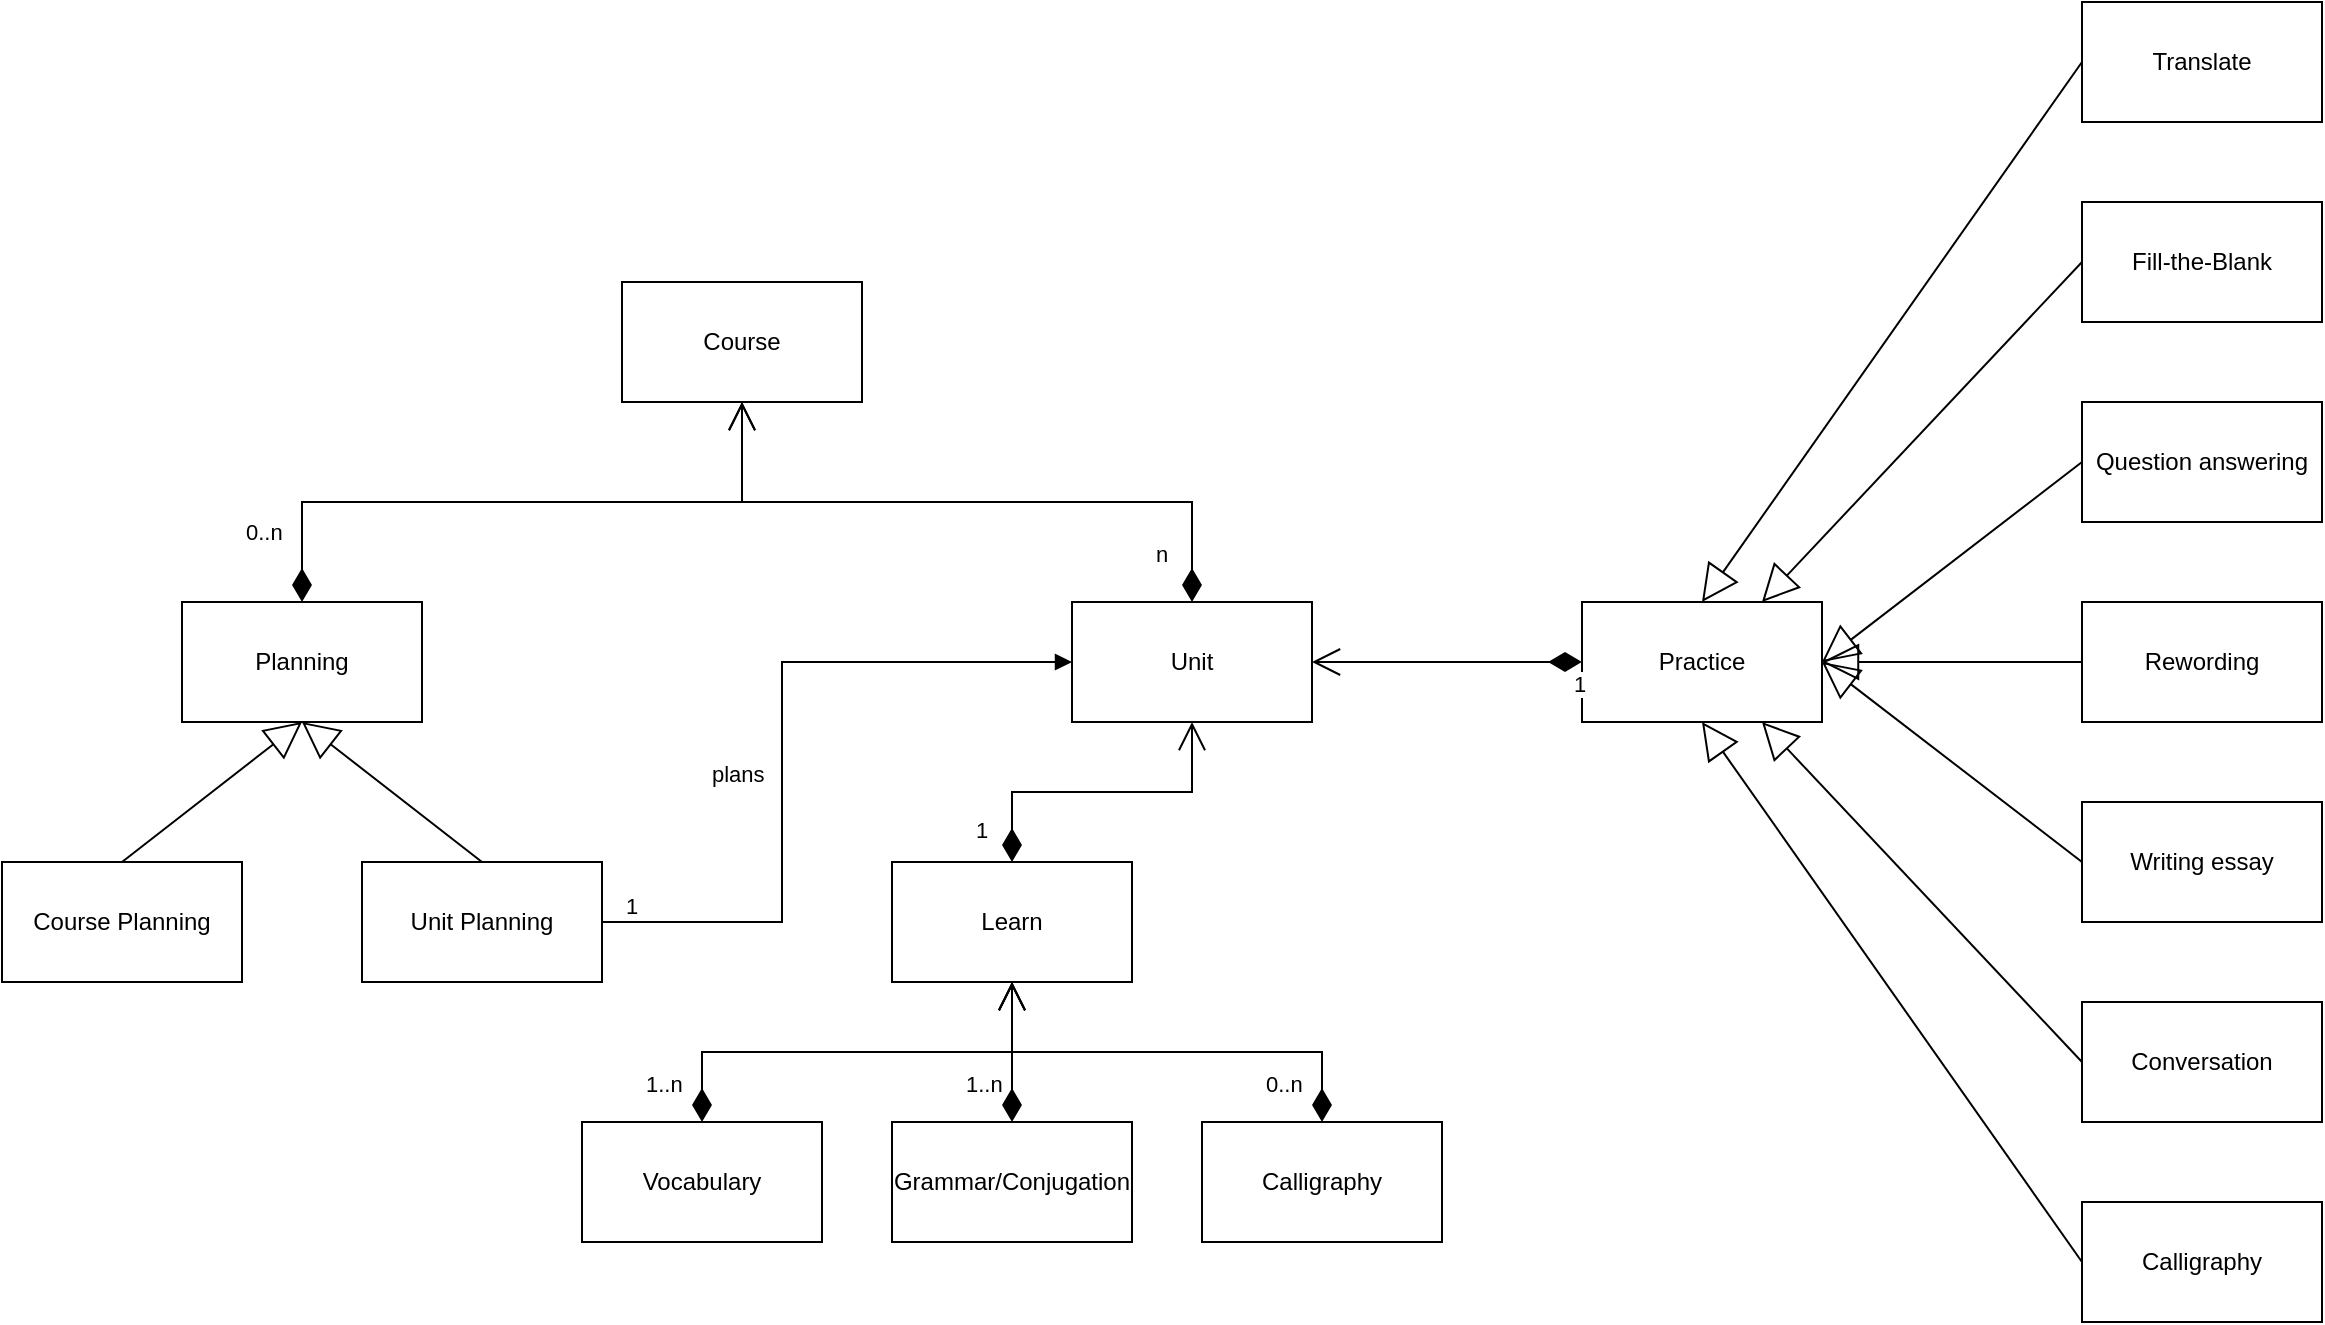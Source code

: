 <mxfile version="27.1.4">
  <diagram name="Page-1" id="YN4dhshL_xB3bCgy-CdZ">
    <mxGraphModel dx="692" dy="612" grid="1" gridSize="10" guides="1" tooltips="1" connect="1" arrows="1" fold="1" page="1" pageScale="1" pageWidth="850" pageHeight="1100" math="0" shadow="0">
      <root>
        <mxCell id="0" />
        <mxCell id="1" parent="0" />
        <mxCell id="HHQeNlt_5kEMV7Xym_RY-1" value="Learn" style="rounded=0;whiteSpace=wrap;html=1;" parent="1" vertex="1">
          <mxGeometry x="485" y="470" width="120" height="60" as="geometry" />
        </mxCell>
        <mxCell id="HHQeNlt_5kEMV7Xym_RY-2" value="Practice" style="rounded=0;whiteSpace=wrap;html=1;" parent="1" vertex="1">
          <mxGeometry x="830" y="340" width="120" height="60" as="geometry" />
        </mxCell>
        <mxCell id="HHQeNlt_5kEMV7Xym_RY-3" value="Planning" style="rounded=0;whiteSpace=wrap;html=1;" parent="1" vertex="1">
          <mxGeometry x="130" y="340" width="120" height="60" as="geometry" />
        </mxCell>
        <mxCell id="HHQeNlt_5kEMV7Xym_RY-4" value="Unit" style="rounded=0;whiteSpace=wrap;html=1;" parent="1" vertex="1">
          <mxGeometry x="575" y="340" width="120" height="60" as="geometry" />
        </mxCell>
        <mxCell id="HHQeNlt_5kEMV7Xym_RY-5" value="Course" style="rounded=0;whiteSpace=wrap;html=1;" parent="1" vertex="1">
          <mxGeometry x="350" y="180" width="120" height="60" as="geometry" />
        </mxCell>
        <mxCell id="HHQeNlt_5kEMV7Xym_RY-6" value="n" style="endArrow=open;html=1;endSize=12;startArrow=diamondThin;startSize=14;startFill=1;edgeStyle=orthogonalEdgeStyle;align=left;verticalAlign=bottom;rounded=0;exitX=0.5;exitY=0;exitDx=0;exitDy=0;entryX=0.5;entryY=1;entryDx=0;entryDy=0;" parent="1" source="HHQeNlt_5kEMV7Xym_RY-4" target="HHQeNlt_5kEMV7Xym_RY-5" edge="1">
          <mxGeometry x="-0.909" y="20" relative="1" as="geometry">
            <mxPoint x="330" y="440" as="sourcePoint" />
            <mxPoint x="490" y="440" as="targetPoint" />
            <mxPoint as="offset" />
          </mxGeometry>
        </mxCell>
        <mxCell id="HHQeNlt_5kEMV7Xym_RY-7" value="0..n" style="endArrow=open;html=1;endSize=12;startArrow=diamondThin;startSize=14;startFill=1;edgeStyle=orthogonalEdgeStyle;align=left;verticalAlign=bottom;rounded=0;exitX=0.5;exitY=0;exitDx=0;exitDy=0;entryX=0.5;entryY=1;entryDx=0;entryDy=0;" parent="1" source="HHQeNlt_5kEMV7Xym_RY-3" target="HHQeNlt_5kEMV7Xym_RY-5" edge="1">
          <mxGeometry x="-0.833" y="30" relative="1" as="geometry">
            <mxPoint x="500" y="360" as="sourcePoint" />
            <mxPoint x="380" y="260" as="targetPoint" />
            <mxPoint as="offset" />
          </mxGeometry>
        </mxCell>
        <mxCell id="HHQeNlt_5kEMV7Xym_RY-8" value="1" style="endArrow=open;html=1;endSize=12;startArrow=diamondThin;startSize=14;startFill=1;edgeStyle=orthogonalEdgeStyle;align=left;verticalAlign=bottom;rounded=0;exitX=0;exitY=0.5;exitDx=0;exitDy=0;entryX=1;entryY=0.5;entryDx=0;entryDy=0;" parent="1" source="HHQeNlt_5kEMV7Xym_RY-2" target="HHQeNlt_5kEMV7Xym_RY-4" edge="1">
          <mxGeometry x="-0.909" y="20" relative="1" as="geometry">
            <mxPoint x="685" y="500" as="sourcePoint" />
            <mxPoint x="555" y="400" as="targetPoint" />
            <mxPoint as="offset" />
          </mxGeometry>
        </mxCell>
        <mxCell id="HHQeNlt_5kEMV7Xym_RY-9" value="1" style="endArrow=open;html=1;endSize=12;startArrow=diamondThin;startSize=14;startFill=1;edgeStyle=orthogonalEdgeStyle;align=left;verticalAlign=bottom;rounded=0;exitX=0.5;exitY=0;exitDx=0;exitDy=0;entryX=0.5;entryY=1;entryDx=0;entryDy=0;" parent="1" source="HHQeNlt_5kEMV7Xym_RY-1" target="HHQeNlt_5kEMV7Xym_RY-4" edge="1">
          <mxGeometry x="-0.909" y="20" relative="1" as="geometry">
            <mxPoint x="695" y="510" as="sourcePoint" />
            <mxPoint x="615" y="420" as="targetPoint" />
            <mxPoint as="offset" />
          </mxGeometry>
        </mxCell>
        <mxCell id="HHQeNlt_5kEMV7Xym_RY-10" value="Course Planning" style="rounded=0;whiteSpace=wrap;html=1;" parent="1" vertex="1">
          <mxGeometry x="40" y="470" width="120" height="60" as="geometry" />
        </mxCell>
        <mxCell id="HHQeNlt_5kEMV7Xym_RY-11" value="Unit Planning" style="rounded=0;whiteSpace=wrap;html=1;" parent="1" vertex="1">
          <mxGeometry x="220" y="470" width="120" height="60" as="geometry" />
        </mxCell>
        <mxCell id="HHQeNlt_5kEMV7Xym_RY-12" value="" style="endArrow=block;endSize=16;endFill=0;html=1;rounded=0;exitX=0.5;exitY=0;exitDx=0;exitDy=0;entryX=0.5;entryY=1;entryDx=0;entryDy=0;" parent="1" source="HHQeNlt_5kEMV7Xym_RY-10" target="HHQeNlt_5kEMV7Xym_RY-3" edge="1">
          <mxGeometry x="-0.154" y="13" width="160" relative="1" as="geometry">
            <mxPoint x="220" y="500" as="sourcePoint" />
            <mxPoint x="380" y="500" as="targetPoint" />
            <mxPoint as="offset" />
          </mxGeometry>
        </mxCell>
        <mxCell id="HHQeNlt_5kEMV7Xym_RY-13" value="" style="endArrow=block;endSize=16;endFill=0;html=1;rounded=0;exitX=0.5;exitY=0;exitDx=0;exitDy=0;entryX=0.5;entryY=1;entryDx=0;entryDy=0;" parent="1" source="HHQeNlt_5kEMV7Xym_RY-11" target="HHQeNlt_5kEMV7Xym_RY-3" edge="1">
          <mxGeometry x="-0.154" y="13" width="160" relative="1" as="geometry">
            <mxPoint x="180" y="560" as="sourcePoint" />
            <mxPoint x="190" y="410" as="targetPoint" />
            <mxPoint as="offset" />
          </mxGeometry>
        </mxCell>
        <mxCell id="HHQeNlt_5kEMV7Xym_RY-14" value="plans" style="endArrow=block;endFill=1;html=1;edgeStyle=orthogonalEdgeStyle;align=left;verticalAlign=top;rounded=0;exitX=1;exitY=0.5;exitDx=0;exitDy=0;entryX=0;entryY=0.5;entryDx=0;entryDy=0;" parent="1" source="HHQeNlt_5kEMV7Xym_RY-11" target="HHQeNlt_5kEMV7Xym_RY-4" edge="1">
          <mxGeometry x="-0.027" y="38" relative="1" as="geometry">
            <mxPoint x="300" y="510" as="sourcePoint" />
            <mxPoint x="460" y="510" as="targetPoint" />
            <Array as="points">
              <mxPoint x="430" y="500" />
              <mxPoint x="430" y="370" />
            </Array>
            <mxPoint x="1" as="offset" />
          </mxGeometry>
        </mxCell>
        <mxCell id="HHQeNlt_5kEMV7Xym_RY-15" value="1" style="edgeLabel;resizable=0;html=1;align=left;verticalAlign=bottom;" parent="HHQeNlt_5kEMV7Xym_RY-14" connectable="0" vertex="1">
          <mxGeometry x="-1" relative="1" as="geometry">
            <mxPoint x="10" as="offset" />
          </mxGeometry>
        </mxCell>
        <mxCell id="HHQeNlt_5kEMV7Xym_RY-16" value="Vocabulary" style="rounded=0;whiteSpace=wrap;html=1;" parent="1" vertex="1">
          <mxGeometry x="330" y="600" width="120" height="60" as="geometry" />
        </mxCell>
        <mxCell id="HHQeNlt_5kEMV7Xym_RY-17" value="Grammar/Conjugation" style="rounded=0;whiteSpace=wrap;html=1;" parent="1" vertex="1">
          <mxGeometry x="485" y="600" width="120" height="60" as="geometry" />
        </mxCell>
        <mxCell id="HHQeNlt_5kEMV7Xym_RY-18" value="Calligraphy" style="rounded=0;whiteSpace=wrap;html=1;" parent="1" vertex="1">
          <mxGeometry x="640" y="600" width="120" height="60" as="geometry" />
        </mxCell>
        <mxCell id="HHQeNlt_5kEMV7Xym_RY-19" value="1..n" style="endArrow=open;html=1;endSize=12;startArrow=diamondThin;startSize=14;startFill=1;edgeStyle=orthogonalEdgeStyle;align=left;verticalAlign=bottom;rounded=0;exitX=0.5;exitY=0;exitDx=0;exitDy=0;entryX=0.5;entryY=1;entryDx=0;entryDy=0;" parent="1" source="HHQeNlt_5kEMV7Xym_RY-16" target="HHQeNlt_5kEMV7Xym_RY-1" edge="1">
          <mxGeometry x="-0.911" y="30" relative="1" as="geometry">
            <mxPoint x="390" y="770" as="sourcePoint" />
            <mxPoint x="480" y="700" as="targetPoint" />
            <mxPoint as="offset" />
          </mxGeometry>
        </mxCell>
        <mxCell id="HHQeNlt_5kEMV7Xym_RY-20" value="1..n" style="endArrow=open;html=1;endSize=12;startArrow=diamondThin;startSize=14;startFill=1;edgeStyle=orthogonalEdgeStyle;align=left;verticalAlign=bottom;rounded=0;exitX=0.5;exitY=0;exitDx=0;exitDy=0;entryX=0.5;entryY=1;entryDx=0;entryDy=0;" parent="1" source="HHQeNlt_5kEMV7Xym_RY-17" target="HHQeNlt_5kEMV7Xym_RY-1" edge="1">
          <mxGeometry x="-0.714" y="25" relative="1" as="geometry">
            <mxPoint x="550" y="780" as="sourcePoint" />
            <mxPoint x="570" y="550" as="targetPoint" />
            <mxPoint as="offset" />
          </mxGeometry>
        </mxCell>
        <mxCell id="HHQeNlt_5kEMV7Xym_RY-21" value="0..n" style="endArrow=open;html=1;endSize=12;startArrow=diamondThin;startSize=14;startFill=1;edgeStyle=orthogonalEdgeStyle;align=left;verticalAlign=bottom;rounded=0;exitX=0.5;exitY=0;exitDx=0;exitDy=0;entryX=0.5;entryY=1;entryDx=0;entryDy=0;" parent="1" source="HHQeNlt_5kEMV7Xym_RY-18" target="HHQeNlt_5kEMV7Xym_RY-1" edge="1">
          <mxGeometry x="-0.421" y="25" relative="1" as="geometry">
            <mxPoint x="570" y="680" as="sourcePoint" />
            <mxPoint x="725" y="610" as="targetPoint" />
            <mxPoint as="offset" />
          </mxGeometry>
        </mxCell>
        <mxCell id="HHQeNlt_5kEMV7Xym_RY-22" value="Translate" style="rounded=0;whiteSpace=wrap;html=1;" parent="1" vertex="1">
          <mxGeometry x="1080" y="40" width="120" height="60" as="geometry" />
        </mxCell>
        <mxCell id="HHQeNlt_5kEMV7Xym_RY-23" value="Fill-the-Blank" style="rounded=0;whiteSpace=wrap;html=1;" parent="1" vertex="1">
          <mxGeometry x="1080" y="140" width="120" height="60" as="geometry" />
        </mxCell>
        <mxCell id="HHQeNlt_5kEMV7Xym_RY-24" value="Question answering" style="rounded=0;whiteSpace=wrap;html=1;" parent="1" vertex="1">
          <mxGeometry x="1080" y="240" width="120" height="60" as="geometry" />
        </mxCell>
        <mxCell id="HHQeNlt_5kEMV7Xym_RY-25" value="Rewording" style="rounded=0;whiteSpace=wrap;html=1;" parent="1" vertex="1">
          <mxGeometry x="1080" y="340" width="120" height="60" as="geometry" />
        </mxCell>
        <mxCell id="HHQeNlt_5kEMV7Xym_RY-26" value="Writing essay" style="rounded=0;whiteSpace=wrap;html=1;" parent="1" vertex="1">
          <mxGeometry x="1080" y="440" width="120" height="60" as="geometry" />
        </mxCell>
        <mxCell id="HHQeNlt_5kEMV7Xym_RY-27" value="Conversation" style="rounded=0;whiteSpace=wrap;html=1;" parent="1" vertex="1">
          <mxGeometry x="1080" y="540" width="120" height="60" as="geometry" />
        </mxCell>
        <mxCell id="HHQeNlt_5kEMV7Xym_RY-28" value="Calligraphy" style="rounded=0;whiteSpace=wrap;html=1;" parent="1" vertex="1">
          <mxGeometry x="1080" y="640" width="120" height="60" as="geometry" />
        </mxCell>
        <mxCell id="HHQeNlt_5kEMV7Xym_RY-29" value="" style="endArrow=block;endSize=16;endFill=0;html=1;rounded=0;exitX=0;exitY=0.5;exitDx=0;exitDy=0;entryX=1;entryY=0.5;entryDx=0;entryDy=0;" parent="1" source="HHQeNlt_5kEMV7Xym_RY-25" target="HHQeNlt_5kEMV7Xym_RY-2" edge="1">
          <mxGeometry x="-0.154" y="13" width="160" relative="1" as="geometry">
            <mxPoint x="920" y="500" as="sourcePoint" />
            <mxPoint x="830" y="430" as="targetPoint" />
            <mxPoint as="offset" />
          </mxGeometry>
        </mxCell>
        <mxCell id="HHQeNlt_5kEMV7Xym_RY-30" value="" style="endArrow=block;endSize=16;endFill=0;html=1;rounded=0;exitX=0;exitY=0.5;exitDx=0;exitDy=0;entryX=1;entryY=0.5;entryDx=0;entryDy=0;" parent="1" source="HHQeNlt_5kEMV7Xym_RY-26" target="HHQeNlt_5kEMV7Xym_RY-2" edge="1">
          <mxGeometry x="-0.154" y="13" width="160" relative="1" as="geometry">
            <mxPoint x="1140" y="360" as="sourcePoint" />
            <mxPoint x="950" y="450" as="targetPoint" />
            <mxPoint as="offset" />
          </mxGeometry>
        </mxCell>
        <mxCell id="HHQeNlt_5kEMV7Xym_RY-31" value="" style="endArrow=block;endSize=16;endFill=0;html=1;rounded=0;exitX=0;exitY=0.5;exitDx=0;exitDy=0;entryX=0.75;entryY=1;entryDx=0;entryDy=0;" parent="1" source="HHQeNlt_5kEMV7Xym_RY-27" target="HHQeNlt_5kEMV7Xym_RY-2" edge="1">
          <mxGeometry x="-0.154" y="13" width="160" relative="1" as="geometry">
            <mxPoint x="1110" y="620" as="sourcePoint" />
            <mxPoint x="970" y="460" as="targetPoint" />
            <mxPoint as="offset" />
          </mxGeometry>
        </mxCell>
        <mxCell id="HHQeNlt_5kEMV7Xym_RY-32" value="" style="endArrow=block;endSize=16;endFill=0;html=1;rounded=0;exitX=0;exitY=0.5;exitDx=0;exitDy=0;entryX=0.5;entryY=1;entryDx=0;entryDy=0;" parent="1" source="HHQeNlt_5kEMV7Xym_RY-28" target="HHQeNlt_5kEMV7Xym_RY-2" edge="1">
          <mxGeometry x="-0.154" y="13" width="160" relative="1" as="geometry">
            <mxPoint x="1140" y="830" as="sourcePoint" />
            <mxPoint x="950" y="420" as="targetPoint" />
            <mxPoint as="offset" />
          </mxGeometry>
        </mxCell>
        <mxCell id="HHQeNlt_5kEMV7Xym_RY-33" value="" style="endArrow=block;endSize=16;endFill=0;html=1;rounded=0;exitX=0;exitY=0.5;exitDx=0;exitDy=0;entryX=1;entryY=0.5;entryDx=0;entryDy=0;" parent="1" source="HHQeNlt_5kEMV7Xym_RY-24" target="HHQeNlt_5kEMV7Xym_RY-2" edge="1">
          <mxGeometry x="-0.154" y="13" width="160" relative="1" as="geometry">
            <mxPoint x="1150" y="330" as="sourcePoint" />
            <mxPoint x="960" y="310" as="targetPoint" />
            <mxPoint as="offset" />
          </mxGeometry>
        </mxCell>
        <mxCell id="HHQeNlt_5kEMV7Xym_RY-34" value="" style="endArrow=block;endSize=16;endFill=0;html=1;rounded=0;exitX=0;exitY=0.5;exitDx=0;exitDy=0;entryX=0.75;entryY=0;entryDx=0;entryDy=0;" parent="1" source="HHQeNlt_5kEMV7Xym_RY-23" target="HHQeNlt_5kEMV7Xym_RY-2" edge="1">
          <mxGeometry x="-0.154" y="13" width="160" relative="1" as="geometry">
            <mxPoint x="1160" y="360" as="sourcePoint" />
            <mxPoint x="1030" y="460" as="targetPoint" />
            <mxPoint as="offset" />
          </mxGeometry>
        </mxCell>
        <mxCell id="HHQeNlt_5kEMV7Xym_RY-35" value="" style="endArrow=block;endSize=16;endFill=0;html=1;rounded=0;exitX=0;exitY=0.5;exitDx=0;exitDy=0;entryX=0.5;entryY=0;entryDx=0;entryDy=0;" parent="1" source="HHQeNlt_5kEMV7Xym_RY-22" target="HHQeNlt_5kEMV7Xym_RY-2" edge="1">
          <mxGeometry x="-0.154" y="13" width="160" relative="1" as="geometry">
            <mxPoint x="1140" y="240" as="sourcePoint" />
            <mxPoint x="980" y="410" as="targetPoint" />
            <mxPoint as="offset" />
          </mxGeometry>
        </mxCell>
      </root>
    </mxGraphModel>
  </diagram>
</mxfile>
